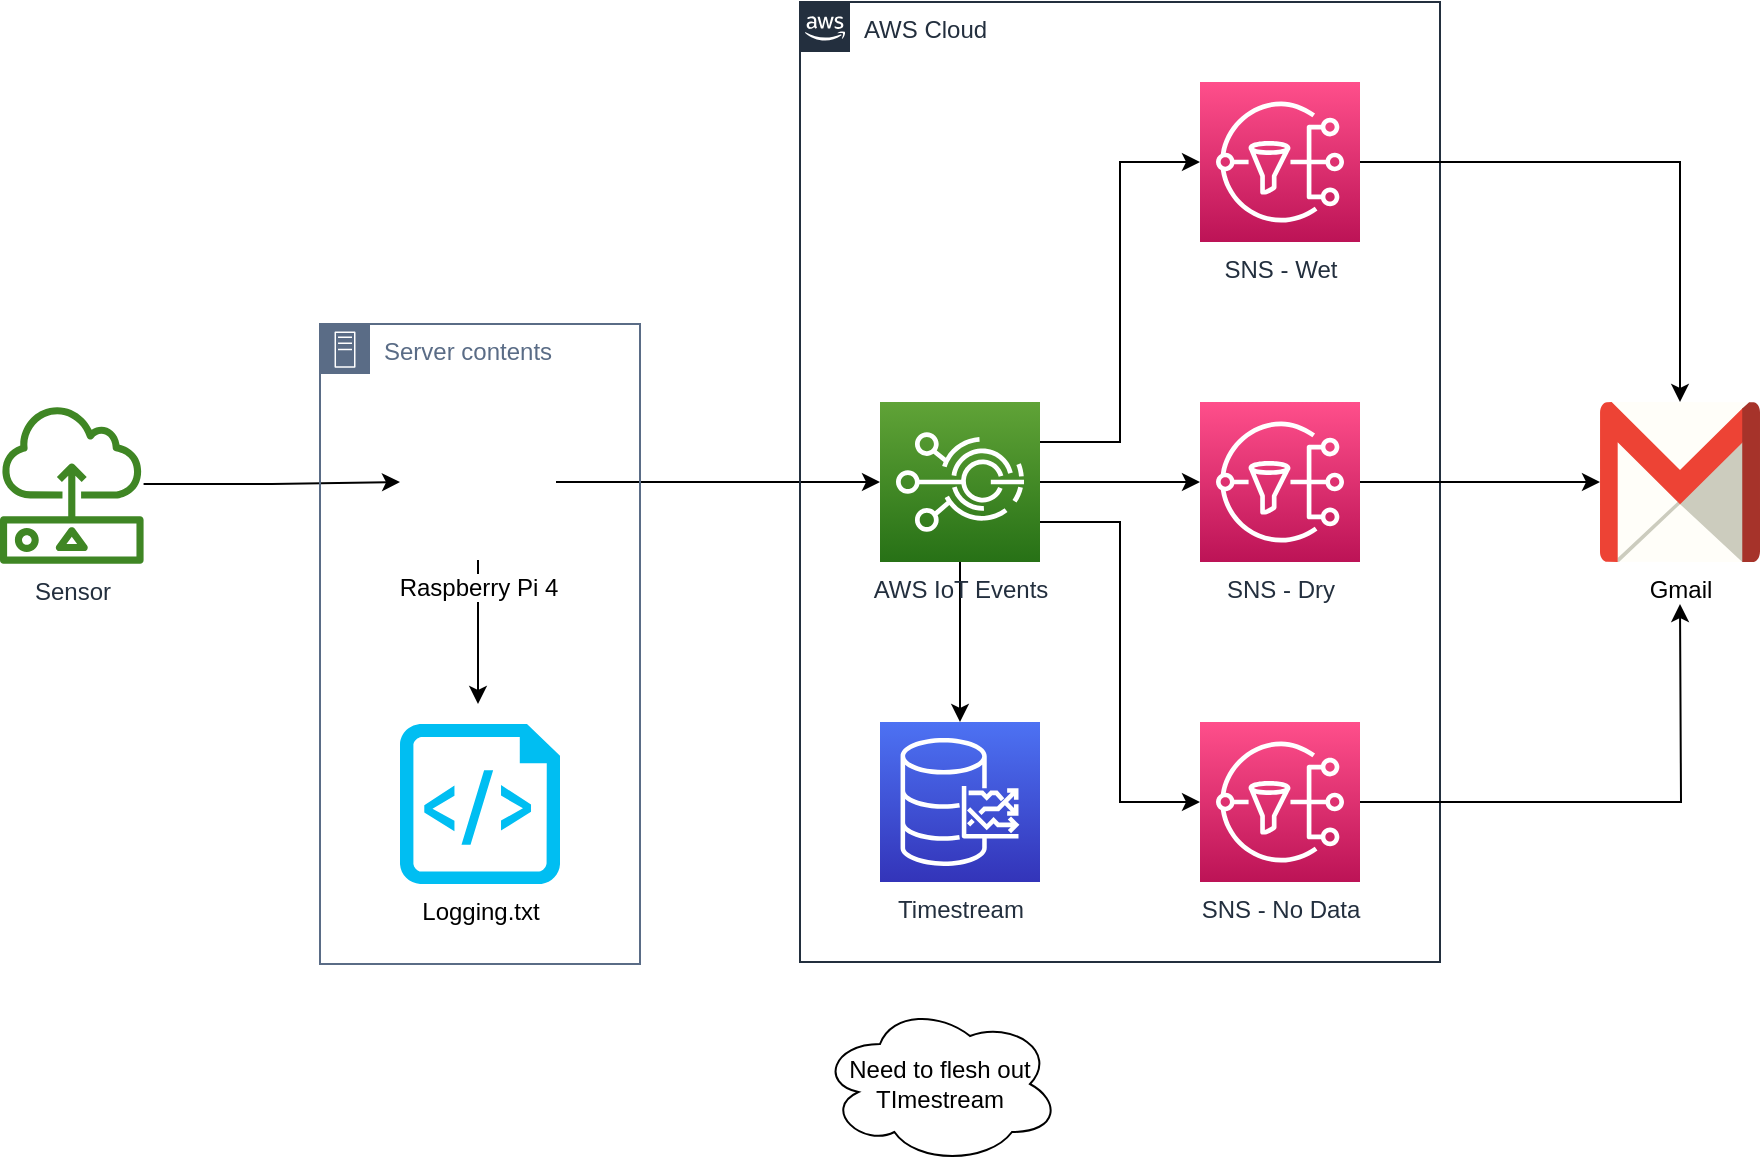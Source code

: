 <mxfile version="20.2.6" type="github">
  <diagram id="kKV3U8PfJ9oLLw2Xlye2" name="Page-1">
    <mxGraphModel dx="1422" dy="754" grid="1" gridSize="10" guides="1" tooltips="1" connect="1" arrows="1" fold="1" page="1" pageScale="1" pageWidth="827" pageHeight="1169" math="0" shadow="0">
      <root>
        <mxCell id="0" />
        <mxCell id="1" parent="0" />
        <mxCell id="jG-xWGEvNDHUhkHzN7iQ-30" style="edgeStyle=orthogonalEdgeStyle;rounded=0;orthogonalLoop=1;jettySize=auto;html=1;startArrow=none;startFill=0;endArrow=classic;endFill=1;strokeColor=default;" edge="1" parent="1" source="jG-xWGEvNDHUhkHzN7iQ-1" target="jG-xWGEvNDHUhkHzN7iQ-2">
          <mxGeometry relative="1" as="geometry" />
        </mxCell>
        <mxCell id="jG-xWGEvNDHUhkHzN7iQ-1" value="Sensor" style="sketch=0;outlineConnect=0;fontColor=#232F3E;gradientColor=none;fillColor=#3F8624;strokeColor=none;dashed=0;verticalLabelPosition=bottom;verticalAlign=top;align=center;html=1;fontSize=12;fontStyle=0;aspect=fixed;pointerEvents=1;shape=mxgraph.aws4.sensor;" vertex="1" parent="1">
          <mxGeometry x="40" y="520" width="71.79" height="80" as="geometry" />
        </mxCell>
        <mxCell id="jG-xWGEvNDHUhkHzN7iQ-31" style="edgeStyle=orthogonalEdgeStyle;rounded=0;orthogonalLoop=1;jettySize=auto;html=1;exitX=0.5;exitY=1;exitDx=0;exitDy=0;startArrow=none;startFill=0;endArrow=classic;endFill=1;strokeColor=default;" edge="1" parent="1" source="jG-xWGEvNDHUhkHzN7iQ-2">
          <mxGeometry relative="1" as="geometry">
            <mxPoint x="279" y="670" as="targetPoint" />
          </mxGeometry>
        </mxCell>
        <mxCell id="jG-xWGEvNDHUhkHzN7iQ-32" style="edgeStyle=orthogonalEdgeStyle;rounded=0;orthogonalLoop=1;jettySize=auto;html=1;exitX=1;exitY=0.5;exitDx=0;exitDy=0;startArrow=none;startFill=0;endArrow=classic;endFill=1;strokeColor=default;" edge="1" parent="1" source="jG-xWGEvNDHUhkHzN7iQ-2" target="jG-xWGEvNDHUhkHzN7iQ-10">
          <mxGeometry relative="1" as="geometry" />
        </mxCell>
        <mxCell id="jG-xWGEvNDHUhkHzN7iQ-2" value="Raspberry Pi 4" style="shape=image;html=1;verticalAlign=top;verticalLabelPosition=bottom;labelBackgroundColor=#ffffff;imageAspect=0;aspect=fixed;image=https://cdn1.iconfinder.com/data/icons/fruit-136/64/Fruit_iconfree_Filled_Outline_raspberry-healthy-organic-food-fruit_icon-128.png" vertex="1" parent="1">
          <mxGeometry x="240" y="520" width="78" height="78" as="geometry" />
        </mxCell>
        <mxCell id="jG-xWGEvNDHUhkHzN7iQ-9" value="Logging.txt" style="verticalLabelPosition=bottom;html=1;verticalAlign=top;align=center;strokeColor=none;fillColor=#00BEF2;shape=mxgraph.azure.script_file;pointerEvents=1;" vertex="1" parent="1">
          <mxGeometry x="240" y="680" width="80" height="80" as="geometry" />
        </mxCell>
        <mxCell id="jG-xWGEvNDHUhkHzN7iQ-21" style="edgeStyle=orthogonalEdgeStyle;rounded=0;orthogonalLoop=1;jettySize=auto;html=1;exitX=1;exitY=0.75;exitDx=0;exitDy=0;exitPerimeter=0;entryX=0;entryY=0.5;entryDx=0;entryDy=0;entryPerimeter=0;startArrow=none;startFill=0;endArrow=classic;endFill=1;" edge="1" parent="1" source="jG-xWGEvNDHUhkHzN7iQ-10" target="jG-xWGEvNDHUhkHzN7iQ-16">
          <mxGeometry relative="1" as="geometry" />
        </mxCell>
        <mxCell id="jG-xWGEvNDHUhkHzN7iQ-22" style="edgeStyle=orthogonalEdgeStyle;rounded=0;orthogonalLoop=1;jettySize=auto;html=1;exitX=1;exitY=0.25;exitDx=0;exitDy=0;exitPerimeter=0;entryX=0;entryY=0.5;entryDx=0;entryDy=0;entryPerimeter=0;startArrow=none;startFill=0;endArrow=classic;endFill=1;" edge="1" parent="1" source="jG-xWGEvNDHUhkHzN7iQ-10" target="jG-xWGEvNDHUhkHzN7iQ-15">
          <mxGeometry relative="1" as="geometry" />
        </mxCell>
        <mxCell id="jG-xWGEvNDHUhkHzN7iQ-23" style="edgeStyle=orthogonalEdgeStyle;rounded=0;orthogonalLoop=1;jettySize=auto;html=1;exitX=1;exitY=0.5;exitDx=0;exitDy=0;exitPerimeter=0;entryX=0;entryY=0.5;entryDx=0;entryDy=0;entryPerimeter=0;startArrow=none;startFill=0;endArrow=classic;endFill=1;" edge="1" parent="1" source="jG-xWGEvNDHUhkHzN7iQ-10" target="jG-xWGEvNDHUhkHzN7iQ-12">
          <mxGeometry relative="1" as="geometry" />
        </mxCell>
        <mxCell id="jG-xWGEvNDHUhkHzN7iQ-34" style="edgeStyle=orthogonalEdgeStyle;rounded=0;orthogonalLoop=1;jettySize=auto;html=1;exitX=0.5;exitY=1;exitDx=0;exitDy=0;exitPerimeter=0;startArrow=none;startFill=0;endArrow=classic;endFill=1;strokeColor=default;" edge="1" parent="1" source="jG-xWGEvNDHUhkHzN7iQ-10" target="jG-xWGEvNDHUhkHzN7iQ-33">
          <mxGeometry relative="1" as="geometry" />
        </mxCell>
        <mxCell id="jG-xWGEvNDHUhkHzN7iQ-10" value="AWS IoT Events" style="sketch=0;points=[[0,0,0],[0.25,0,0],[0.5,0,0],[0.75,0,0],[1,0,0],[0,1,0],[0.25,1,0],[0.5,1,0],[0.75,1,0],[1,1,0],[0,0.25,0],[0,0.5,0],[0,0.75,0],[1,0.25,0],[1,0.5,0],[1,0.75,0]];outlineConnect=0;fontColor=#232F3E;gradientColor=#60A337;gradientDirection=north;fillColor=#277116;strokeColor=#ffffff;dashed=0;verticalLabelPosition=bottom;verticalAlign=top;align=center;html=1;fontSize=12;fontStyle=0;aspect=fixed;shape=mxgraph.aws4.resourceIcon;resIcon=mxgraph.aws4.iot_events;" vertex="1" parent="1">
          <mxGeometry x="480" y="519" width="80" height="80" as="geometry" />
        </mxCell>
        <mxCell id="jG-xWGEvNDHUhkHzN7iQ-11" value="AWS Cloud" style="points=[[0,0],[0.25,0],[0.5,0],[0.75,0],[1,0],[1,0.25],[1,0.5],[1,0.75],[1,1],[0.75,1],[0.5,1],[0.25,1],[0,1],[0,0.75],[0,0.5],[0,0.25]];outlineConnect=0;gradientColor=none;html=1;whiteSpace=wrap;fontSize=12;fontStyle=0;container=1;pointerEvents=0;collapsible=0;recursiveResize=0;shape=mxgraph.aws4.group;grIcon=mxgraph.aws4.group_aws_cloud_alt;strokeColor=#232F3E;fillColor=none;verticalAlign=top;align=left;spacingLeft=30;fontColor=#232F3E;dashed=0;" vertex="1" parent="1">
          <mxGeometry x="440" y="319" width="320" height="480" as="geometry" />
        </mxCell>
        <mxCell id="jG-xWGEvNDHUhkHzN7iQ-12" value="SNS - Dry" style="sketch=0;points=[[0,0,0],[0.25,0,0],[0.5,0,0],[0.75,0,0],[1,0,0],[0,1,0],[0.25,1,0],[0.5,1,0],[0.75,1,0],[1,1,0],[0,0.25,0],[0,0.5,0],[0,0.75,0],[1,0.25,0],[1,0.5,0],[1,0.75,0]];outlineConnect=0;fontColor=#232F3E;gradientColor=#FF4F8B;gradientDirection=north;fillColor=#BC1356;strokeColor=#ffffff;dashed=0;verticalLabelPosition=bottom;verticalAlign=top;align=center;html=1;fontSize=12;fontStyle=0;aspect=fixed;shape=mxgraph.aws4.resourceIcon;resIcon=mxgraph.aws4.sns;" vertex="1" parent="jG-xWGEvNDHUhkHzN7iQ-11">
          <mxGeometry x="200" y="200" width="80" height="80" as="geometry" />
        </mxCell>
        <mxCell id="jG-xWGEvNDHUhkHzN7iQ-15" value="SNS - Wet" style="sketch=0;points=[[0,0,0],[0.25,0,0],[0.5,0,0],[0.75,0,0],[1,0,0],[0,1,0],[0.25,1,0],[0.5,1,0],[0.75,1,0],[1,1,0],[0,0.25,0],[0,0.5,0],[0,0.75,0],[1,0.25,0],[1,0.5,0],[1,0.75,0]];outlineConnect=0;fontColor=#232F3E;gradientColor=#FF4F8B;gradientDirection=north;fillColor=#BC1356;strokeColor=#ffffff;dashed=0;verticalLabelPosition=bottom;verticalAlign=top;align=center;html=1;fontSize=12;fontStyle=0;aspect=fixed;shape=mxgraph.aws4.resourceIcon;resIcon=mxgraph.aws4.sns;" vertex="1" parent="jG-xWGEvNDHUhkHzN7iQ-11">
          <mxGeometry x="200" y="40" width="80" height="80" as="geometry" />
        </mxCell>
        <mxCell id="jG-xWGEvNDHUhkHzN7iQ-16" value="SNS - No Data" style="sketch=0;points=[[0,0,0],[0.25,0,0],[0.5,0,0],[0.75,0,0],[1,0,0],[0,1,0],[0.25,1,0],[0.5,1,0],[0.75,1,0],[1,1,0],[0,0.25,0],[0,0.5,0],[0,0.75,0],[1,0.25,0],[1,0.5,0],[1,0.75,0]];outlineConnect=0;fontColor=#232F3E;gradientColor=#FF4F8B;gradientDirection=north;fillColor=#BC1356;strokeColor=#ffffff;dashed=0;verticalLabelPosition=bottom;verticalAlign=top;align=center;html=1;fontSize=12;fontStyle=0;aspect=fixed;shape=mxgraph.aws4.resourceIcon;resIcon=mxgraph.aws4.sns;" vertex="1" parent="jG-xWGEvNDHUhkHzN7iQ-11">
          <mxGeometry x="200" y="360" width="80" height="80" as="geometry" />
        </mxCell>
        <mxCell id="jG-xWGEvNDHUhkHzN7iQ-33" value="Timestream" style="sketch=0;points=[[0,0,0],[0.25,0,0],[0.5,0,0],[0.75,0,0],[1,0,0],[0,1,0],[0.25,1,0],[0.5,1,0],[0.75,1,0],[1,1,0],[0,0.25,0],[0,0.5,0],[0,0.75,0],[1,0.25,0],[1,0.5,0],[1,0.75,0]];outlineConnect=0;fontColor=#232F3E;gradientColor=#4D72F3;gradientDirection=north;fillColor=#3334B9;strokeColor=#ffffff;dashed=0;verticalLabelPosition=bottom;verticalAlign=top;align=center;html=1;fontSize=12;fontStyle=0;aspect=fixed;shape=mxgraph.aws4.resourceIcon;resIcon=mxgraph.aws4.timestream;" vertex="1" parent="jG-xWGEvNDHUhkHzN7iQ-11">
          <mxGeometry x="40" y="360" width="80" height="80" as="geometry" />
        </mxCell>
        <mxCell id="jG-xWGEvNDHUhkHzN7iQ-14" value="Server contents" style="points=[[0,0],[0.25,0],[0.5,0],[0.75,0],[1,0],[1,0.25],[1,0.5],[1,0.75],[1,1],[0.75,1],[0.5,1],[0.25,1],[0,1],[0,0.75],[0,0.5],[0,0.25]];outlineConnect=0;gradientColor=none;html=1;whiteSpace=wrap;fontSize=12;fontStyle=0;container=1;pointerEvents=0;collapsible=0;recursiveResize=0;shape=mxgraph.aws4.group;grIcon=mxgraph.aws4.group_on_premise;strokeColor=#5A6C86;fillColor=none;verticalAlign=top;align=left;spacingLeft=30;fontColor=#5A6C86;dashed=0;" vertex="1" parent="1">
          <mxGeometry x="200" y="480" width="160" height="320" as="geometry" />
        </mxCell>
        <mxCell id="jG-xWGEvNDHUhkHzN7iQ-17" value="Gmail" style="dashed=0;outlineConnect=0;html=1;align=center;labelPosition=center;verticalLabelPosition=bottom;verticalAlign=top;shape=mxgraph.weblogos.gmail" vertex="1" parent="1">
          <mxGeometry x="840" y="519" width="80" height="80" as="geometry" />
        </mxCell>
        <mxCell id="jG-xWGEvNDHUhkHzN7iQ-24" style="edgeStyle=orthogonalEdgeStyle;rounded=0;orthogonalLoop=1;jettySize=auto;html=1;exitX=1;exitY=0.5;exitDx=0;exitDy=0;exitPerimeter=0;startArrow=none;startFill=0;endArrow=classic;endFill=1;" edge="1" parent="1" source="jG-xWGEvNDHUhkHzN7iQ-12" target="jG-xWGEvNDHUhkHzN7iQ-17">
          <mxGeometry relative="1" as="geometry" />
        </mxCell>
        <mxCell id="jG-xWGEvNDHUhkHzN7iQ-27" style="edgeStyle=orthogonalEdgeStyle;rounded=0;orthogonalLoop=1;jettySize=auto;html=1;exitX=1;exitY=0.5;exitDx=0;exitDy=0;exitPerimeter=0;startArrow=none;startFill=0;endArrow=classic;endFill=1;strokeColor=default;" edge="1" parent="1" source="jG-xWGEvNDHUhkHzN7iQ-15" target="jG-xWGEvNDHUhkHzN7iQ-17">
          <mxGeometry relative="1" as="geometry" />
        </mxCell>
        <mxCell id="jG-xWGEvNDHUhkHzN7iQ-29" style="edgeStyle=orthogonalEdgeStyle;rounded=0;orthogonalLoop=1;jettySize=auto;html=1;exitX=1;exitY=0.5;exitDx=0;exitDy=0;exitPerimeter=0;startArrow=none;startFill=0;endArrow=classic;endFill=1;strokeColor=default;" edge="1" parent="1" source="jG-xWGEvNDHUhkHzN7iQ-16">
          <mxGeometry relative="1" as="geometry">
            <mxPoint x="880" y="620" as="targetPoint" />
          </mxGeometry>
        </mxCell>
        <mxCell id="jG-xWGEvNDHUhkHzN7iQ-35" value="Need to flesh out TImestream" style="ellipse;shape=cloud;whiteSpace=wrap;html=1;" vertex="1" parent="1">
          <mxGeometry x="450" y="820" width="120" height="80" as="geometry" />
        </mxCell>
      </root>
    </mxGraphModel>
  </diagram>
</mxfile>

